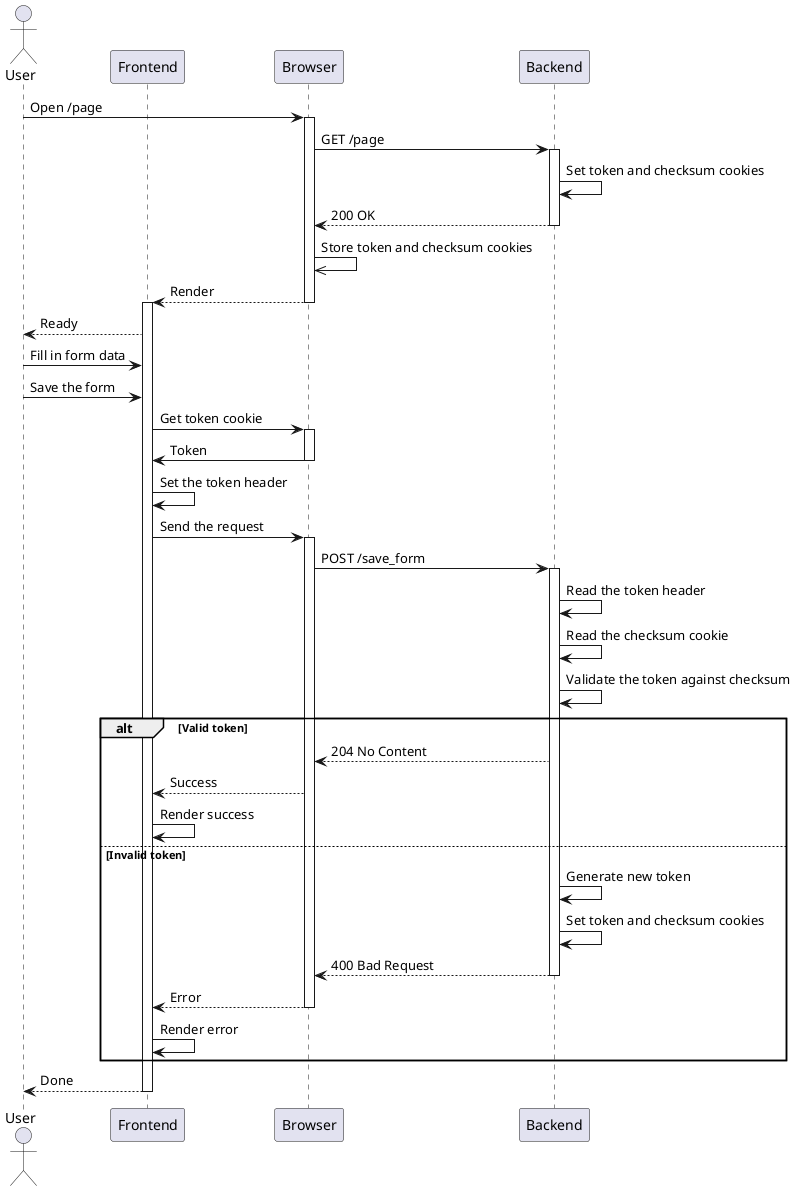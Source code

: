 @startuml
actor User
participant Frontend
participant Browser
participant Backend

User -> Browser: Open /page
activate Browser

Browser -> Backend: GET /page
activate Backend

Backend -> Backend: Set token and checksum cookies

Backend --> Browser: 200 OK
deactivate Backend

Browser ->> Browser: Store token and checksum cookies

Browser --> Frontend: Render
deactivate Browser

activate Frontend

Frontend --> User: Ready


User -> Frontend: Fill in form data

User -> Frontend: Save the form

Frontend -> Browser: Get token cookie
activate Browser
Browser -> Frontend: Token
deactivate Browser
Frontend -> Frontend: Set the token header

Frontend -> Browser: Send the request
activate Browser
Browser -> Backend: POST /save_form

activate Backend
Backend -> Backend: Read the token header
Backend -> Backend: Read the checksum cookie
Backend -> Backend: Validate the token against checksum

alt Valid token
    Backend --> Browser: 204 No Content
    Browser --> Frontend: Success
    Frontend -> Frontend: Render success
else Invalid token
    Backend -> Backend: Generate new token
    Backend -> Backend: Set token and checksum cookies
    Backend --> Browser: 400 Bad Request
    deactivate Backend
    Browser --> Frontend: Error
    deactivate Browser
    Frontend -> Frontend: Render error
end

Frontend --> User: Done
deactivate Frontend
@enduml
